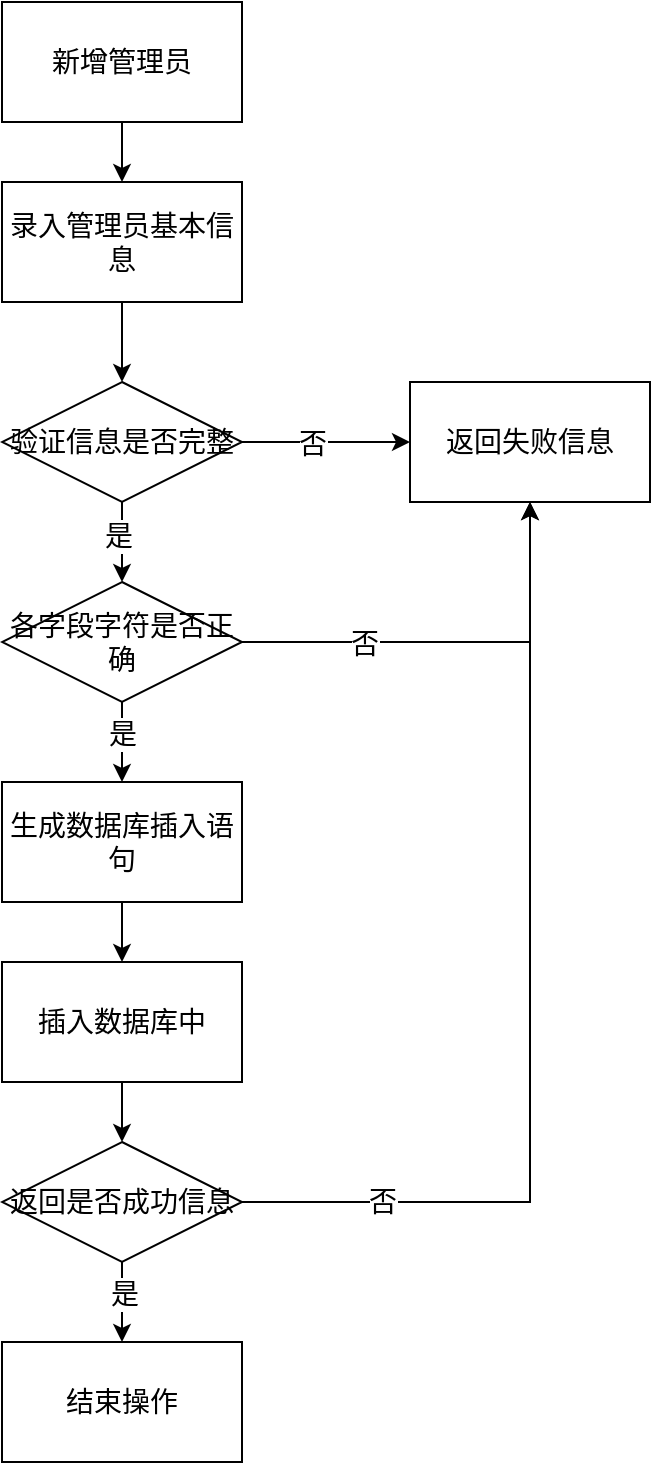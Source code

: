 <mxfile version="24.4.9" type="github">
  <diagram name="第 1 页" id="_G-A4NlPf-k9DuS4kRbf">
    <mxGraphModel dx="1434" dy="790" grid="1" gridSize="10" guides="1" tooltips="1" connect="1" arrows="1" fold="1" page="1" pageScale="1" pageWidth="827" pageHeight="1169" math="0" shadow="0">
      <root>
        <mxCell id="0" />
        <mxCell id="1" parent="0" />
        <mxCell id="UCGF50sVtH6Heyg3Gn5o-11" style="edgeStyle=orthogonalEdgeStyle;rounded=0;orthogonalLoop=1;jettySize=auto;html=1;entryX=0.5;entryY=0;entryDx=0;entryDy=0;fontSize=14;" edge="1" parent="1" source="UCGF50sVtH6Heyg3Gn5o-1" target="UCGF50sVtH6Heyg3Gn5o-2">
          <mxGeometry relative="1" as="geometry" />
        </mxCell>
        <mxCell id="UCGF50sVtH6Heyg3Gn5o-1" value="新增管理员" style="whiteSpace=wrap;html=1;fontSize=14;" vertex="1" parent="1">
          <mxGeometry x="90" y="30" width="120" height="60" as="geometry" />
        </mxCell>
        <mxCell id="UCGF50sVtH6Heyg3Gn5o-13" style="edgeStyle=orthogonalEdgeStyle;rounded=0;orthogonalLoop=1;jettySize=auto;html=1;entryX=0.5;entryY=0;entryDx=0;entryDy=0;fontSize=14;" edge="1" parent="1" source="UCGF50sVtH6Heyg3Gn5o-2" target="UCGF50sVtH6Heyg3Gn5o-3">
          <mxGeometry relative="1" as="geometry" />
        </mxCell>
        <mxCell id="UCGF50sVtH6Heyg3Gn5o-2" value="录入管理员基本信息" style="whiteSpace=wrap;html=1;fontSize=14;" vertex="1" parent="1">
          <mxGeometry x="90" y="120" width="120" height="60" as="geometry" />
        </mxCell>
        <mxCell id="UCGF50sVtH6Heyg3Gn5o-14" value="" style="edgeStyle=orthogonalEdgeStyle;rounded=0;orthogonalLoop=1;jettySize=auto;html=1;fontSize=14;" edge="1" parent="1" source="UCGF50sVtH6Heyg3Gn5o-3" target="UCGF50sVtH6Heyg3Gn5o-5">
          <mxGeometry relative="1" as="geometry" />
        </mxCell>
        <mxCell id="UCGF50sVtH6Heyg3Gn5o-15" value="否" style="edgeLabel;html=1;align=center;verticalAlign=middle;resizable=0;points=[];fontSize=14;" vertex="1" connectable="0" parent="UCGF50sVtH6Heyg3Gn5o-14">
          <mxGeometry x="-0.164" y="-1" relative="1" as="geometry">
            <mxPoint as="offset" />
          </mxGeometry>
        </mxCell>
        <mxCell id="UCGF50sVtH6Heyg3Gn5o-16" value="" style="edgeStyle=orthogonalEdgeStyle;rounded=0;orthogonalLoop=1;jettySize=auto;html=1;fontSize=14;" edge="1" parent="1" source="UCGF50sVtH6Heyg3Gn5o-3" target="UCGF50sVtH6Heyg3Gn5o-4">
          <mxGeometry relative="1" as="geometry" />
        </mxCell>
        <mxCell id="UCGF50sVtH6Heyg3Gn5o-17" value="是" style="edgeLabel;html=1;align=center;verticalAlign=middle;resizable=0;points=[];fontSize=14;" vertex="1" connectable="0" parent="UCGF50sVtH6Heyg3Gn5o-16">
          <mxGeometry x="-0.181" y="-2" relative="1" as="geometry">
            <mxPoint as="offset" />
          </mxGeometry>
        </mxCell>
        <mxCell id="UCGF50sVtH6Heyg3Gn5o-3" value="验证信息是否完整" style="rhombus;whiteSpace=wrap;html=1;fontSize=14;" vertex="1" parent="1">
          <mxGeometry x="90" y="220" width="120" height="60" as="geometry" />
        </mxCell>
        <mxCell id="UCGF50sVtH6Heyg3Gn5o-18" style="edgeStyle=orthogonalEdgeStyle;rounded=0;orthogonalLoop=1;jettySize=auto;html=1;fontSize=14;" edge="1" parent="1" source="UCGF50sVtH6Heyg3Gn5o-4" target="UCGF50sVtH6Heyg3Gn5o-5">
          <mxGeometry relative="1" as="geometry" />
        </mxCell>
        <mxCell id="UCGF50sVtH6Heyg3Gn5o-19" value="否" style="edgeLabel;html=1;align=center;verticalAlign=middle;resizable=0;points=[];fontSize=14;" vertex="1" connectable="0" parent="UCGF50sVtH6Heyg3Gn5o-18">
          <mxGeometry x="-0.432" y="-1" relative="1" as="geometry">
            <mxPoint as="offset" />
          </mxGeometry>
        </mxCell>
        <mxCell id="UCGF50sVtH6Heyg3Gn5o-22" style="edgeStyle=orthogonalEdgeStyle;rounded=0;orthogonalLoop=1;jettySize=auto;html=1;entryX=0.5;entryY=0;entryDx=0;entryDy=0;fontSize=14;" edge="1" parent="1" source="UCGF50sVtH6Heyg3Gn5o-4" target="UCGF50sVtH6Heyg3Gn5o-6">
          <mxGeometry relative="1" as="geometry" />
        </mxCell>
        <mxCell id="UCGF50sVtH6Heyg3Gn5o-24" value="是" style="edgeLabel;html=1;align=center;verticalAlign=middle;resizable=0;points=[];fontSize=14;" vertex="1" connectable="0" parent="UCGF50sVtH6Heyg3Gn5o-22">
          <mxGeometry x="-0.229" relative="1" as="geometry">
            <mxPoint as="offset" />
          </mxGeometry>
        </mxCell>
        <mxCell id="UCGF50sVtH6Heyg3Gn5o-4" value="各字段字符是否正确" style="rhombus;whiteSpace=wrap;html=1;fontSize=14;" vertex="1" parent="1">
          <mxGeometry x="90" y="320" width="120" height="60" as="geometry" />
        </mxCell>
        <mxCell id="UCGF50sVtH6Heyg3Gn5o-5" value="返回失败信息" style="whiteSpace=wrap;html=1;fontSize=14;" vertex="1" parent="1">
          <mxGeometry x="294" y="220" width="120" height="60" as="geometry" />
        </mxCell>
        <mxCell id="UCGF50sVtH6Heyg3Gn5o-25" value="" style="edgeStyle=orthogonalEdgeStyle;rounded=0;orthogonalLoop=1;jettySize=auto;html=1;fontSize=14;" edge="1" parent="1" source="UCGF50sVtH6Heyg3Gn5o-6" target="UCGF50sVtH6Heyg3Gn5o-7">
          <mxGeometry relative="1" as="geometry" />
        </mxCell>
        <mxCell id="UCGF50sVtH6Heyg3Gn5o-6" value="生成数据库插入语句" style="whiteSpace=wrap;html=1;fontSize=14;" vertex="1" parent="1">
          <mxGeometry x="90" y="420" width="120" height="60" as="geometry" />
        </mxCell>
        <mxCell id="UCGF50sVtH6Heyg3Gn5o-27" value="" style="edgeStyle=orthogonalEdgeStyle;rounded=0;orthogonalLoop=1;jettySize=auto;html=1;fontSize=14;" edge="1" parent="1" source="UCGF50sVtH6Heyg3Gn5o-7" target="UCGF50sVtH6Heyg3Gn5o-8">
          <mxGeometry relative="1" as="geometry" />
        </mxCell>
        <mxCell id="UCGF50sVtH6Heyg3Gn5o-7" value="插入数据库中" style="whiteSpace=wrap;html=1;fontSize=14;" vertex="1" parent="1">
          <mxGeometry x="90" y="510" width="120" height="60" as="geometry" />
        </mxCell>
        <mxCell id="UCGF50sVtH6Heyg3Gn5o-28" value="" style="edgeStyle=orthogonalEdgeStyle;rounded=0;orthogonalLoop=1;jettySize=auto;html=1;fontSize=14;" edge="1" parent="1" source="UCGF50sVtH6Heyg3Gn5o-8" target="UCGF50sVtH6Heyg3Gn5o-9">
          <mxGeometry relative="1" as="geometry" />
        </mxCell>
        <mxCell id="UCGF50sVtH6Heyg3Gn5o-29" value="是" style="edgeLabel;html=1;align=center;verticalAlign=middle;resizable=0;points=[];fontSize=14;" vertex="1" connectable="0" parent="UCGF50sVtH6Heyg3Gn5o-28">
          <mxGeometry x="-0.205" y="1" relative="1" as="geometry">
            <mxPoint as="offset" />
          </mxGeometry>
        </mxCell>
        <mxCell id="UCGF50sVtH6Heyg3Gn5o-30" style="edgeStyle=orthogonalEdgeStyle;rounded=0;orthogonalLoop=1;jettySize=auto;html=1;entryX=0.5;entryY=1;entryDx=0;entryDy=0;fontSize=14;" edge="1" parent="1" source="UCGF50sVtH6Heyg3Gn5o-8" target="UCGF50sVtH6Heyg3Gn5o-5">
          <mxGeometry relative="1" as="geometry" />
        </mxCell>
        <mxCell id="UCGF50sVtH6Heyg3Gn5o-31" value="否" style="edgeLabel;html=1;align=center;verticalAlign=middle;resizable=0;points=[];fontSize=14;" vertex="1" connectable="0" parent="UCGF50sVtH6Heyg3Gn5o-30">
          <mxGeometry x="-0.719" relative="1" as="geometry">
            <mxPoint as="offset" />
          </mxGeometry>
        </mxCell>
        <mxCell id="UCGF50sVtH6Heyg3Gn5o-8" value="返回是否成功信息" style="rhombus;whiteSpace=wrap;html=1;fontSize=14;" vertex="1" parent="1">
          <mxGeometry x="90" y="600" width="120" height="60" as="geometry" />
        </mxCell>
        <mxCell id="UCGF50sVtH6Heyg3Gn5o-9" value="结束操作" style="whiteSpace=wrap;html=1;fontSize=14;" vertex="1" parent="1">
          <mxGeometry x="90" y="700" width="120" height="60" as="geometry" />
        </mxCell>
      </root>
    </mxGraphModel>
  </diagram>
</mxfile>
